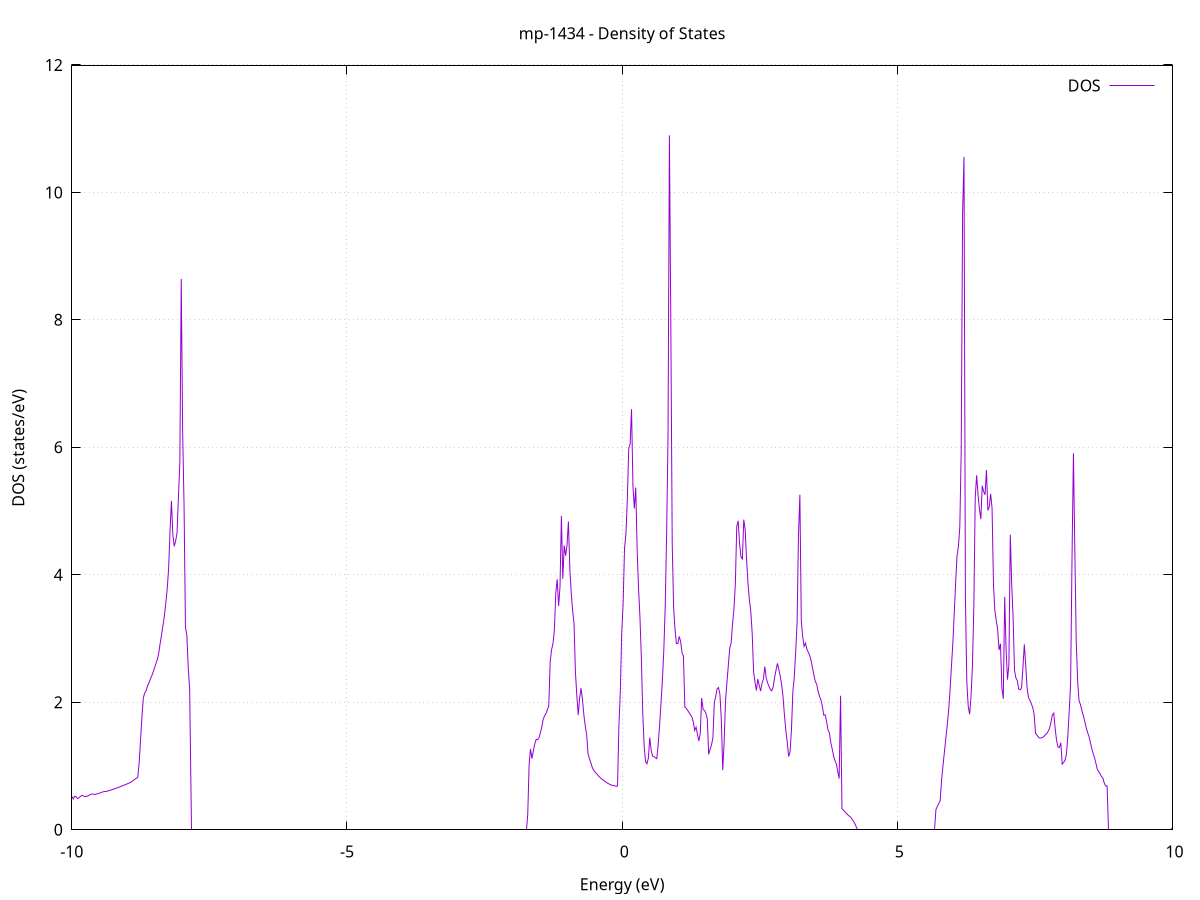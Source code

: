 set title 'mp-1434 - Density of States'
set xlabel 'Energy (eV)'
set ylabel 'DOS (states/eV)'
set grid
set xrange [-10:10]
set yrange [0:11.985]
set xzeroaxis lt -1
set terminal png size 800,600
set output 'mp-1434_dos_gnuplot.png'
plot '-' using 1:2 with lines title 'DOS'
-33.526000 0.000000
-33.500600 0.000000
-33.475100 0.000000
-33.449600 0.000000
-33.424100 0.000000
-33.398600 0.000000
-33.373100 0.000000
-33.347600 0.000000
-33.322100 0.000000
-33.296600 0.000000
-33.271200 0.000000
-33.245700 0.000000
-33.220200 0.000000
-33.194700 0.000000
-33.169200 0.000000
-33.143700 0.000000
-33.118200 0.000000
-33.092700 0.000000
-33.067200 0.000000
-33.041800 0.000000
-33.016300 0.000000
-32.990800 0.000000
-32.965300 0.000000
-32.939800 0.000000
-32.914300 0.000000
-32.888800 0.000000
-32.863300 0.000000
-32.837800 0.000000
-32.812400 0.000000
-32.786900 0.000000
-32.761400 0.000000
-32.735900 0.000000
-32.710400 0.000000
-32.684900 0.000000
-32.659400 0.000000
-32.633900 0.000000
-32.608400 0.000000
-32.582900 0.000000
-32.557500 0.000000
-32.532000 0.000000
-32.506500 0.000000
-32.481000 0.000000
-32.455500 0.000000
-32.430000 0.000000
-32.404500 0.000000
-32.379000 0.000000
-32.353500 0.000000
-32.328100 0.000000
-32.302600 0.000000
-32.277100 0.000000
-32.251600 0.000000
-32.226100 0.000000
-32.200600 0.000000
-32.175100 0.000000
-32.149600 0.000000
-32.124100 0.000000
-32.098700 0.000000
-32.073200 0.000000
-32.047700 0.000000
-32.022200 0.000000
-31.996700 0.000000
-31.971200 0.000000
-31.945700 0.000000
-31.920200 0.000000
-31.894700 0.000000
-31.869200 0.000000
-31.843800 0.000000
-31.818300 0.000000
-31.792800 0.000000
-31.767300 0.000000
-31.741800 0.000000
-31.716300 0.000000
-31.690800 0.000000
-31.665300 0.000000
-31.639800 0.000000
-31.614400 0.000000
-31.588900 0.000000
-31.563400 0.000000
-31.537900 0.000000
-31.512400 0.000000
-31.486900 0.000000
-31.461400 0.000000
-31.435900 0.000000
-31.410400 0.000000
-31.385000 0.000000
-31.359500 0.000000
-31.334000 0.000000
-31.308500 0.000000
-31.283000 0.000000
-31.257500 0.000000
-31.232000 0.000000
-31.206500 6.419400
-31.181000 11.103300
-31.155500 15.038200
-31.130100 10.944500
-31.104600 5.433100
-31.079100 4.670000
-31.053600 6.762400
-31.028100 22.093200
-31.002600 34.505200
-30.977100 48.285600
-30.951600 15.834500
-30.926100 18.675600
-30.900700 14.091800
-30.875200 12.529600
-30.849700 0.000000
-30.824200 0.000000
-30.798700 0.000000
-30.773200 0.000000
-30.747700 0.000000
-30.722200 0.000000
-30.696700 0.000000
-30.671300 0.000000
-30.645800 0.000000
-30.620300 0.000000
-30.594800 0.000000
-30.569300 0.000000
-30.543800 0.000000
-30.518300 0.000000
-30.492800 0.000000
-30.467300 0.000000
-30.441900 0.000000
-30.416400 0.000000
-30.390900 0.000000
-30.365400 0.000000
-30.339900 0.000000
-30.314400 0.000000
-30.288900 0.000000
-30.263400 0.000000
-30.237900 0.000000
-30.212400 0.000000
-30.187000 0.000000
-30.161500 0.000000
-30.136000 0.000000
-30.110500 0.000000
-30.085000 0.000000
-30.059500 0.000000
-30.034000 0.000000
-30.008500 0.000000
-29.983000 0.000000
-29.957600 0.000000
-29.932100 0.000000
-29.906600 0.000000
-29.881100 0.000000
-29.855600 0.000000
-29.830100 0.000000
-29.804600 0.000000
-29.779100 0.000000
-29.753600 0.000000
-29.728200 0.000000
-29.702700 0.000000
-29.677200 0.000000
-29.651700 0.000000
-29.626200 0.000000
-29.600700 0.000000
-29.575200 0.000000
-29.549700 0.000000
-29.524200 0.000000
-29.498700 0.000000
-29.473300 0.000000
-29.447800 0.000000
-29.422300 0.000000
-29.396800 0.000000
-29.371300 0.000000
-29.345800 0.000000
-29.320300 0.000000
-29.294800 0.000000
-29.269300 0.000000
-29.243900 0.000000
-29.218400 0.000000
-29.192900 0.000000
-29.167400 0.000000
-29.141900 0.000000
-29.116400 0.000000
-29.090900 0.000000
-29.065400 0.000000
-29.039900 0.000000
-29.014500 0.000000
-28.989000 0.000000
-28.963500 0.000000
-28.938000 0.000000
-28.912500 0.000000
-28.887000 0.000000
-28.861500 0.000000
-28.836000 0.000000
-28.810500 0.000000
-28.785000 0.000000
-28.759600 0.000000
-28.734100 0.000000
-28.708600 0.000000
-28.683100 0.000000
-28.657600 0.000000
-28.632100 0.000000
-28.606600 0.000000
-28.581100 0.000000
-28.555600 0.000000
-28.530200 0.000000
-28.504700 0.000000
-28.479200 0.000000
-28.453700 0.000000
-28.428200 0.000000
-28.402700 0.000000
-28.377200 0.000000
-28.351700 0.000000
-28.326200 0.000000
-28.300800 0.000000
-28.275300 0.000000
-28.249800 0.000000
-28.224300 0.000000
-28.198800 0.000000
-28.173300 0.000000
-28.147800 0.000000
-28.122300 0.000000
-28.096800 0.000000
-28.071400 0.000000
-28.045900 0.000000
-28.020400 0.000000
-27.994900 0.000000
-27.969400 0.000000
-27.943900 0.000000
-27.918400 0.000000
-27.892900 0.000000
-27.867400 0.000000
-27.841900 0.000000
-27.816500 0.000000
-27.791000 0.000000
-27.765500 0.000000
-27.740000 0.000000
-27.714500 0.000000
-27.689000 0.000000
-27.663500 0.000000
-27.638000 0.000000
-27.612500 0.000000
-27.587100 0.000000
-27.561600 0.000000
-27.536100 0.000000
-27.510600 0.000000
-27.485100 0.000000
-27.459600 0.000000
-27.434100 0.000000
-27.408600 0.000000
-27.383100 0.000000
-27.357700 0.000000
-27.332200 0.000000
-27.306700 0.000000
-27.281200 0.000000
-27.255700 0.000000
-27.230200 0.000000
-27.204700 0.000000
-27.179200 0.000000
-27.153700 0.000000
-27.128200 0.000000
-27.102800 0.000000
-27.077300 0.000000
-27.051800 0.000000
-27.026300 0.000000
-27.000800 0.000000
-26.975300 0.000000
-26.949800 0.000000
-26.924300 0.000000
-26.898800 0.000000
-26.873400 0.000000
-26.847900 0.000000
-26.822400 0.000000
-26.796900 0.000000
-26.771400 0.000000
-26.745900 0.000000
-26.720400 0.000000
-26.694900 0.000000
-26.669400 0.000000
-26.644000 0.000000
-26.618500 0.000000
-26.593000 0.000000
-26.567500 0.000000
-26.542000 0.000000
-26.516500 0.000000
-26.491000 0.000000
-26.465500 0.000000
-26.440000 0.000000
-26.414500 0.000000
-26.389100 0.000000
-26.363600 0.000000
-26.338100 0.000000
-26.312600 0.000000
-26.287100 0.000000
-26.261600 0.000000
-26.236100 0.000000
-26.210600 0.000000
-26.185100 0.000000
-26.159700 0.000000
-26.134200 0.000000
-26.108700 0.000000
-26.083200 0.000000
-26.057700 0.000000
-26.032200 0.000000
-26.006700 0.000000
-25.981200 0.000000
-25.955700 0.000000
-25.930300 0.000000
-25.904800 0.000000
-25.879300 0.000000
-25.853800 0.000000
-25.828300 0.000000
-25.802800 0.000000
-25.777300 0.000000
-25.751800 0.000000
-25.726300 0.000000
-25.700900 0.000000
-25.675400 0.000000
-25.649900 0.000000
-25.624400 0.000000
-25.598900 0.000000
-25.573400 0.000000
-25.547900 0.000000
-25.522400 0.000000
-25.496900 0.000000
-25.471400 0.000000
-25.446000 0.000000
-25.420500 0.000000
-25.395000 0.000000
-25.369500 0.000000
-25.344000 0.000000
-25.318500 0.000000
-25.293000 0.000000
-25.267500 0.000000
-25.242000 0.000000
-25.216600 0.000000
-25.191100 0.000000
-25.165600 0.000000
-25.140100 0.000000
-25.114600 0.000000
-25.089100 0.000000
-25.063600 0.000000
-25.038100 0.000000
-25.012600 0.000000
-24.987200 0.000000
-24.961700 0.000000
-24.936200 0.000000
-24.910700 0.000000
-24.885200 0.000000
-24.859700 0.000000
-24.834200 0.000000
-24.808700 0.000000
-24.783200 0.000000
-24.757700 0.000000
-24.732300 0.000000
-24.706800 0.000000
-24.681300 0.000000
-24.655800 0.000000
-24.630300 0.000000
-24.604800 0.000000
-24.579300 0.000000
-24.553800 0.000000
-24.528300 0.000000
-24.502900 0.000000
-24.477400 0.000000
-24.451900 0.000000
-24.426400 0.000000
-24.400900 0.000000
-24.375400 0.000000
-24.349900 0.000000
-24.324400 0.000000
-24.298900 0.000000
-24.273500 0.000000
-24.248000 0.000000
-24.222500 0.000000
-24.197000 0.000000
-24.171500 0.000000
-24.146000 0.000000
-24.120500 0.000000
-24.095000 0.000000
-24.069500 0.000000
-24.044100 0.000000
-24.018600 0.000000
-23.993100 0.000000
-23.967600 0.000000
-23.942100 0.000000
-23.916600 0.000000
-23.891100 0.000000
-23.865600 0.000000
-23.840100 0.000000
-23.814600 0.000000
-23.789200 0.000000
-23.763700 0.000000
-23.738200 0.000000
-23.712700 0.000000
-23.687200 0.000000
-23.661700 0.000000
-23.636200 0.000000
-23.610700 0.000000
-23.585200 0.000000
-23.559800 0.000000
-23.534300 0.000000
-23.508800 0.000000
-23.483300 0.000000
-23.457800 0.000000
-23.432300 0.000000
-23.406800 0.000000
-23.381300 0.000000
-23.355800 0.000000
-23.330400 0.000000
-23.304900 0.000000
-23.279400 0.000000
-23.253900 0.000000
-23.228400 0.000000
-23.202900 0.000000
-23.177400 0.000000
-23.151900 0.000000
-23.126400 0.000000
-23.100900 0.000000
-23.075500 0.000000
-23.050000 0.000000
-23.024500 0.000000
-22.999000 0.000000
-22.973500 0.000000
-22.948000 0.000000
-22.922500 0.000000
-22.897000 0.000000
-22.871500 0.000000
-22.846100 0.000000
-22.820600 0.000000
-22.795100 0.000000
-22.769600 0.000000
-22.744100 0.000000
-22.718600 0.000000
-22.693100 0.000000
-22.667600 0.000000
-22.642100 0.000000
-22.616700 0.000000
-22.591200 0.000000
-22.565700 0.000000
-22.540200 0.000000
-22.514700 0.000000
-22.489200 0.000000
-22.463700 0.000000
-22.438200 0.000000
-22.412700 0.000000
-22.387200 0.000000
-22.361800 0.000000
-22.336300 0.000000
-22.310800 0.000000
-22.285300 0.000000
-22.259800 0.000000
-22.234300 0.000000
-22.208800 0.000000
-22.183300 0.000000
-22.157800 0.000000
-22.132400 0.000000
-22.106900 0.000000
-22.081400 0.000000
-22.055900 0.000000
-22.030400 0.000000
-22.004900 0.000000
-21.979400 0.000000
-21.953900 0.000000
-21.928400 0.000000
-21.903000 0.000000
-21.877500 0.000000
-21.852000 0.000000
-21.826500 0.000000
-21.801000 0.000000
-21.775500 0.000000
-21.750000 0.000000
-21.724500 0.000000
-21.699000 0.000000
-21.673600 0.000000
-21.648100 0.000000
-21.622600 0.000000
-21.597100 0.000000
-21.571600 0.000000
-21.546100 0.000000
-21.520600 0.000000
-21.495100 0.000000
-21.469600 0.000000
-21.444100 0.000000
-21.418700 0.000000
-21.393200 0.000000
-21.367700 0.000000
-21.342200 0.000000
-21.316700 0.000000
-21.291200 0.000000
-21.265700 0.000000
-21.240200 0.000000
-21.214700 0.000000
-21.189300 0.000000
-21.163800 0.000000
-21.138300 0.000000
-21.112800 0.000000
-21.087300 0.000000
-21.061800 0.000000
-21.036300 0.000000
-21.010800 0.000000
-20.985300 0.000000
-20.959900 0.000000
-20.934400 0.000000
-20.908900 0.000000
-20.883400 0.000000
-20.857900 0.000000
-20.832400 0.000000
-20.806900 0.000000
-20.781400 0.000000
-20.755900 0.000000
-20.730400 0.000000
-20.705000 0.000000
-20.679500 0.000000
-20.654000 0.000000
-20.628500 0.000000
-20.603000 0.000000
-20.577500 0.000000
-20.552000 0.000000
-20.526500 0.000000
-20.501000 0.000000
-20.475600 0.000000
-20.450100 0.000000
-20.424600 0.000000
-20.399100 0.000000
-20.373600 0.000000
-20.348100 0.000000
-20.322600 0.000000
-20.297100 0.000000
-20.271600 0.000000
-20.246200 0.000000
-20.220700 0.000000
-20.195200 0.000000
-20.169700 0.000000
-20.144200 0.000000
-20.118700 0.000000
-20.093200 0.000000
-20.067700 0.000000
-20.042200 0.000000
-20.016700 0.000000
-19.991300 0.000000
-19.965800 0.000000
-19.940300 0.000000
-19.914800 0.000000
-19.889300 0.000000
-19.863800 0.000000
-19.838300 0.000000
-19.812800 0.000000
-19.787300 0.000000
-19.761900 0.000000
-19.736400 0.000000
-19.710900 0.000000
-19.685400 0.000000
-19.659900 0.000000
-19.634400 0.000000
-19.608900 0.000000
-19.583400 0.000000
-19.557900 0.000000
-19.532500 0.000000
-19.507000 0.000000
-19.481500 0.000000
-19.456000 0.000000
-19.430500 0.000000
-19.405000 0.000000
-19.379500 0.000000
-19.354000 0.000000
-19.328500 0.000000
-19.303100 0.000000
-19.277600 0.000000
-19.252100 0.000000
-19.226600 0.000000
-19.201100 0.000000
-19.175600 0.000000
-19.150100 0.000000
-19.124600 0.000000
-19.099100 0.000000
-19.073600 0.000000
-19.048200 0.000000
-19.022700 0.000000
-18.997200 0.000000
-18.971700 0.000000
-18.946200 0.000000
-18.920700 0.000000
-18.895200 0.000000
-18.869700 0.000000
-18.844200 0.000000
-18.818800 0.000000
-18.793300 0.000000
-18.767800 0.000000
-18.742300 0.000000
-18.716800 0.000000
-18.691300 0.000000
-18.665800 0.000000
-18.640300 0.000000
-18.614800 0.000000
-18.589400 0.000000
-18.563900 0.000000
-18.538400 0.000000
-18.512900 0.000000
-18.487400 0.000000
-18.461900 0.000000
-18.436400 0.000000
-18.410900 0.000000
-18.385400 0.000000
-18.359900 0.000000
-18.334500 0.000000
-18.309000 0.000000
-18.283500 0.000000
-18.258000 0.000000
-18.232500 0.000000
-18.207000 0.000000
-18.181500 0.000000
-18.156000 0.000000
-18.130500 0.000000
-18.105100 0.000000
-18.079600 0.000000
-18.054100 0.000000
-18.028600 0.000000
-18.003100 0.000000
-17.977600 0.000000
-17.952100 0.000000
-17.926600 0.000000
-17.901100 0.000000
-17.875700 0.000000
-17.850200 0.000000
-17.824700 0.000000
-17.799200 0.000000
-17.773700 0.000000
-17.748200 0.000000
-17.722700 0.000000
-17.697200 0.000000
-17.671700 0.000000
-17.646200 0.000000
-17.620800 0.000000
-17.595300 0.000000
-17.569800 0.000000
-17.544300 0.000000
-17.518800 0.000000
-17.493300 0.000000
-17.467800 0.000000
-17.442300 0.000000
-17.416800 0.000000
-17.391400 0.000000
-17.365900 0.000000
-17.340400 0.000000
-17.314900 0.000000
-17.289400 0.000000
-17.263900 0.000000
-17.238400 0.000000
-17.212900 0.000000
-17.187400 0.000000
-17.162000 0.000000
-17.136500 0.000000
-17.111000 0.000000
-17.085500 0.000000
-17.060000 0.000000
-17.034500 0.000000
-17.009000 0.000000
-16.983500 0.000000
-16.958000 0.000000
-16.932600 0.000000
-16.907100 0.000000
-16.881600 0.000000
-16.856100 0.000000
-16.830600 0.000000
-16.805100 0.000000
-16.779600 0.000000
-16.754100 0.000000
-16.728600 0.000000
-16.703100 0.000000
-16.677700 0.000000
-16.652200 0.000000
-16.626700 0.000000
-16.601200 0.000000
-16.575700 0.000000
-16.550200 0.000000
-16.524700 0.000000
-16.499200 0.000000
-16.473700 0.000000
-16.448300 0.000000
-16.422800 0.000000
-16.397300 0.000000
-16.371800 0.000000
-16.346300 0.000000
-16.320800 0.000000
-16.295300 0.000000
-16.269800 0.000000
-16.244300 0.000000
-16.218900 0.000000
-16.193400 0.000000
-16.167900 0.000000
-16.142400 0.000000
-16.116900 0.000000
-16.091400 0.000000
-16.065900 0.000000
-16.040400 0.000000
-16.014900 0.000000
-15.989400 0.000000
-15.964000 0.000000
-15.938500 0.000000
-15.913000 0.000000
-15.887500 0.000000
-15.862000 0.000000
-15.836500 0.000000
-15.811000 0.000000
-15.785500 0.000000
-15.760000 0.000000
-15.734600 0.000000
-15.709100 0.000000
-15.683600 0.000000
-15.658100 0.000000
-15.632600 0.000000
-15.607100 0.000000
-15.581600 0.000000
-15.556100 0.000000
-15.530600 0.000000
-15.505200 0.000000
-15.479700 0.000000
-15.454200 0.000000
-15.428700 0.000000
-15.403200 0.000000
-15.377700 0.000000
-15.352200 0.000000
-15.326700 0.000000
-15.301200 0.000000
-15.275800 0.000000
-15.250300 0.000000
-15.224800 0.000000
-15.199300 0.000000
-15.173800 0.000000
-15.148300 0.000000
-15.122800 0.000000
-15.097300 0.000000
-15.071800 0.000000
-15.046300 0.000000
-15.020900 0.000000
-14.995400 0.000000
-14.969900 0.000000
-14.944400 0.000000
-14.918900 0.000000
-14.893400 0.000000
-14.867900 0.000000
-14.842400 0.000000
-14.816900 0.000000
-14.791500 0.000000
-14.766000 0.000000
-14.740500 0.000000
-14.715000 0.000000
-14.689500 0.000000
-14.664000 0.000000
-14.638500 0.000000
-14.613000 0.000000
-14.587500 0.000000
-14.562100 0.000000
-14.536600 0.000000
-14.511100 0.000000
-14.485600 0.000000
-14.460100 0.000000
-14.434600 0.000000
-14.409100 0.000000
-14.383600 0.000000
-14.358100 0.000000
-14.332600 0.000000
-14.307200 0.000000
-14.281700 0.000000
-14.256200 0.000000
-14.230700 0.000000
-14.205200 0.000000
-14.179700 0.000000
-14.154200 0.000000
-14.128700 0.000000
-14.103200 0.000000
-14.077800 0.000000
-14.052300 0.000000
-14.026800 0.000000
-14.001300 0.000000
-13.975800 0.000000
-13.950300 0.000000
-13.924800 0.000000
-13.899300 0.000000
-13.873800 0.000000
-13.848400 0.000000
-13.822900 0.000000
-13.797400 0.000000
-13.771900 0.000000
-13.746400 0.000000
-13.720900 0.000000
-13.695400 0.000000
-13.669900 0.000000
-13.644400 0.000000
-13.618900 0.000000
-13.593500 0.000000
-13.568000 0.000000
-13.542500 0.000000
-13.517000 0.000000
-13.491500 0.000000
-13.466000 0.000000
-13.440500 0.000000
-13.415000 0.000000
-13.389500 0.000000
-13.364100 0.000000
-13.338600 0.000000
-13.313100 0.000000
-13.287600 0.000000
-13.262100 0.000000
-13.236600 0.000000
-13.211100 0.000000
-13.185600 0.000000
-13.160100 0.000000
-13.134700 0.000000
-13.109200 0.000000
-13.083700 0.000000
-13.058200 0.000000
-13.032700 0.000000
-13.007200 0.000000
-12.981700 0.000000
-12.956200 0.000000
-12.930700 0.000000
-12.905300 0.000000
-12.879800 0.000000
-12.854300 0.000000
-12.828800 0.000000
-12.803300 0.000000
-12.777800 0.000000
-12.752300 0.000000
-12.726800 0.000000
-12.701300 0.000000
-12.675800 0.000000
-12.650400 0.000000
-12.624900 0.000000
-12.599400 0.000000
-12.573900 0.000000
-12.548400 0.000000
-12.522900 0.000000
-12.497400 0.000000
-12.471900 0.000000
-12.446400 0.000000
-12.421000 0.000000
-12.395500 0.000000
-12.370000 0.000000
-12.344500 0.000000
-12.319000 0.000000
-12.293500 0.000000
-12.268000 0.000000
-12.242500 0.000000
-12.217000 0.000000
-12.191600 0.000000
-12.166100 0.000000
-12.140600 0.000000
-12.115100 0.000000
-12.089600 0.000000
-12.064100 0.000000
-12.038600 0.000000
-12.013100 0.000000
-11.987600 0.000000
-11.962100 0.000000
-11.936700 0.000000
-11.911200 0.000000
-11.885700 0.000000
-11.860200 0.000000
-11.834700 0.000000
-11.809200 0.000000
-11.783700 0.000000
-11.758200 0.000000
-11.732700 0.000000
-11.707300 0.000000
-11.681800 0.000000
-11.656300 0.000000
-11.630800 0.000000
-11.605300 0.000000
-11.579800 0.000000
-11.554300 0.000000
-11.528800 0.000000
-11.503300 0.000000
-11.477900 0.000000
-11.452400 0.000000
-11.426900 0.000000
-11.401400 0.000000
-11.375900 0.000000
-11.350400 0.000000
-11.324900 0.000000
-11.299400 0.000000
-11.273900 0.000000
-11.248400 0.000000
-11.223000 0.000000
-11.197500 0.000000
-11.172000 0.000000
-11.146500 0.000000
-11.121000 0.000000
-11.095500 0.000000
-11.070000 0.000000
-11.044500 0.000000
-11.019000 0.000000
-10.993600 0.000000
-10.968100 0.000000
-10.942600 0.000000
-10.917100 0.000000
-10.891600 0.000000
-10.866100 0.000000
-10.840600 0.000000
-10.815100 0.000000
-10.789600 0.000000
-10.764200 0.000000
-10.738700 0.000000
-10.713200 0.000000
-10.687700 0.000000
-10.662200 0.000000
-10.636700 0.000000
-10.611200 0.000000
-10.585700 0.000000
-10.560200 0.000000
-10.534800 0.000000
-10.509300 0.000000
-10.483800 0.000000
-10.458300 0.000000
-10.432800 0.000000
-10.407300 0.000000
-10.381800 0.000000
-10.356300 0.000000
-10.330800 0.000000
-10.305300 0.000000
-10.279900 0.000000
-10.254400 0.000000
-10.228900 0.000000
-10.203400 0.000000
-10.177900 0.000000
-10.152400 0.000000
-10.126900 0.000000
-10.101400 0.000000
-10.075900 0.000000
-10.050500 0.109000
-10.025000 0.401600
-9.999500 0.522300
-9.974000 0.483700
-9.948500 0.525700
-9.923000 0.518500
-9.897500 0.491600
-9.872000 0.500500
-9.846500 0.519400
-9.821100 0.538400
-9.795600 0.534500
-9.770100 0.522200
-9.744600 0.522900
-9.719100 0.528000
-9.693600 0.538400
-9.668100 0.549700
-9.642600 0.560700
-9.617100 0.561000
-9.591600 0.554900
-9.566200 0.557800
-9.540700 0.563700
-9.515200 0.569600
-9.489700 0.576600
-9.464200 0.585100
-9.438700 0.593700
-9.413200 0.599700
-9.387700 0.600900
-9.362200 0.604700
-9.336800 0.609800
-9.311300 0.616900
-9.285800 0.624200
-9.260300 0.631600
-9.234800 0.639000
-9.209300 0.646800
-9.183800 0.655000
-9.158300 0.663000
-9.132800 0.671300
-9.107400 0.679900
-9.081900 0.688700
-9.056400 0.697600
-9.030900 0.706900
-9.005400 0.716200
-8.979900 0.725500
-8.954400 0.734800
-8.928900 0.744200
-8.903400 0.759900
-8.877900 0.778100
-8.852500 0.793700
-8.827000 0.808000
-8.801500 0.822400
-8.776000 1.050200
-8.750500 1.413300
-8.725000 1.776300
-8.699500 2.072800
-8.674000 2.148100
-8.648500 2.185800
-8.623100 2.257600
-8.597600 2.305700
-8.572100 2.366700
-8.546600 2.415600
-8.521100 2.476600
-8.495600 2.544900
-8.470100 2.611200
-8.444600 2.672400
-8.419100 2.778000
-8.393700 2.928600
-8.368200 3.064100
-8.342700 3.207400
-8.317200 3.359600
-8.291700 3.555000
-8.266200 3.778800
-8.240700 4.094900
-8.215200 4.682800
-8.189700 5.161000
-8.164300 4.632900
-8.138800 4.446500
-8.113300 4.528800
-8.087800 4.655600
-8.062300 5.218200
-8.036800 5.747300
-8.011300 8.643100
-7.985800 6.256200
-7.960300 5.100100
-7.934800 3.172300
-7.909400 3.052200
-7.883900 2.537100
-7.858400 2.198200
-7.832900 0.000000
-7.807400 0.000000
-7.781900 0.000000
-7.756400 0.000000
-7.730900 0.000000
-7.705400 0.000000
-7.680000 0.000000
-7.654500 0.000000
-7.629000 0.000000
-7.603500 0.000000
-7.578000 0.000000
-7.552500 0.000000
-7.527000 0.000000
-7.501500 0.000000
-7.476000 0.000000
-7.450600 0.000000
-7.425100 0.000000
-7.399600 0.000000
-7.374100 0.000000
-7.348600 0.000000
-7.323100 0.000000
-7.297600 0.000000
-7.272100 0.000000
-7.246600 0.000000
-7.221100 0.000000
-7.195700 0.000000
-7.170200 0.000000
-7.144700 0.000000
-7.119200 0.000000
-7.093700 0.000000
-7.068200 0.000000
-7.042700 0.000000
-7.017200 0.000000
-6.991700 0.000000
-6.966300 0.000000
-6.940800 0.000000
-6.915300 0.000000
-6.889800 0.000000
-6.864300 0.000000
-6.838800 0.000000
-6.813300 0.000000
-6.787800 0.000000
-6.762300 0.000000
-6.736900 0.000000
-6.711400 0.000000
-6.685900 0.000000
-6.660400 0.000000
-6.634900 0.000000
-6.609400 0.000000
-6.583900 0.000000
-6.558400 0.000000
-6.532900 0.000000
-6.507500 0.000000
-6.482000 0.000000
-6.456500 0.000000
-6.431000 0.000000
-6.405500 0.000000
-6.380000 0.000000
-6.354500 0.000000
-6.329000 0.000000
-6.303500 0.000000
-6.278000 0.000000
-6.252600 0.000000
-6.227100 0.000000
-6.201600 0.000000
-6.176100 0.000000
-6.150600 0.000000
-6.125100 0.000000
-6.099600 0.000000
-6.074100 0.000000
-6.048600 0.000000
-6.023200 0.000000
-5.997700 0.000000
-5.972200 0.000000
-5.946700 0.000000
-5.921200 0.000000
-5.895700 0.000000
-5.870200 0.000000
-5.844700 0.000000
-5.819200 0.000000
-5.793800 0.000000
-5.768300 0.000000
-5.742800 0.000000
-5.717300 0.000000
-5.691800 0.000000
-5.666300 0.000000
-5.640800 0.000000
-5.615300 0.000000
-5.589800 0.000000
-5.564300 0.000000
-5.538900 0.000000
-5.513400 0.000000
-5.487900 0.000000
-5.462400 0.000000
-5.436900 0.000000
-5.411400 0.000000
-5.385900 0.000000
-5.360400 0.000000
-5.334900 0.000000
-5.309500 0.000000
-5.284000 0.000000
-5.258500 0.000000
-5.233000 0.000000
-5.207500 0.000000
-5.182000 0.000000
-5.156500 0.000000
-5.131000 0.000000
-5.105500 0.000000
-5.080100 0.000000
-5.054600 0.000000
-5.029100 0.000000
-5.003600 0.000000
-4.978100 0.000000
-4.952600 0.000000
-4.927100 0.000000
-4.901600 0.000000
-4.876100 0.000000
-4.850600 0.000000
-4.825200 0.000000
-4.799700 0.000000
-4.774200 0.000000
-4.748700 0.000000
-4.723200 0.000000
-4.697700 0.000000
-4.672200 0.000000
-4.646700 0.000000
-4.621200 0.000000
-4.595800 0.000000
-4.570300 0.000000
-4.544800 0.000000
-4.519300 0.000000
-4.493800 0.000000
-4.468300 0.000000
-4.442800 0.000000
-4.417300 0.000000
-4.391800 0.000000
-4.366400 0.000000
-4.340900 0.000000
-4.315400 0.000000
-4.289900 0.000000
-4.264400 0.000000
-4.238900 0.000000
-4.213400 0.000000
-4.187900 0.000000
-4.162400 0.000000
-4.137000 0.000000
-4.111500 0.000000
-4.086000 0.000000
-4.060500 0.000000
-4.035000 0.000000
-4.009500 0.000000
-3.984000 0.000000
-3.958500 0.000000
-3.933000 0.000000
-3.907500 0.000000
-3.882100 0.000000
-3.856600 0.000000
-3.831100 0.000000
-3.805600 0.000000
-3.780100 0.000000
-3.754600 0.000000
-3.729100 0.000000
-3.703600 0.000000
-3.678100 0.000000
-3.652700 0.000000
-3.627200 0.000000
-3.601700 0.000000
-3.576200 0.000000
-3.550700 0.000000
-3.525200 0.000000
-3.499700 0.000000
-3.474200 0.000000
-3.448700 0.000000
-3.423300 0.000000
-3.397800 0.000000
-3.372300 0.000000
-3.346800 0.000000
-3.321300 0.000000
-3.295800 0.000000
-3.270300 0.000000
-3.244800 0.000000
-3.219300 0.000000
-3.193800 0.000000
-3.168400 0.000000
-3.142900 0.000000
-3.117400 0.000000
-3.091900 0.000000
-3.066400 0.000000
-3.040900 0.000000
-3.015400 0.000000
-2.989900 0.000000
-2.964400 0.000000
-2.939000 0.000000
-2.913500 0.000000
-2.888000 0.000000
-2.862500 0.000000
-2.837000 0.000000
-2.811500 0.000000
-2.786000 0.000000
-2.760500 0.000000
-2.735000 0.000000
-2.709600 0.000000
-2.684100 0.000000
-2.658600 0.000000
-2.633100 0.000000
-2.607600 0.000000
-2.582100 0.000000
-2.556600 0.000000
-2.531100 0.000000
-2.505600 0.000000
-2.480100 0.000000
-2.454700 0.000000
-2.429200 0.000000
-2.403700 0.000000
-2.378200 0.000000
-2.352700 0.000000
-2.327200 0.000000
-2.301700 0.000000
-2.276200 0.000000
-2.250700 0.000000
-2.225300 0.000000
-2.199800 0.000000
-2.174300 0.000000
-2.148800 0.000000
-2.123300 0.000000
-2.097800 0.000000
-2.072300 0.000000
-2.046800 0.000000
-2.021300 0.000000
-1.995900 0.000000
-1.970400 0.000000
-1.944900 0.000000
-1.919400 0.000000
-1.893900 0.000000
-1.868400 0.000000
-1.842900 0.000000
-1.817400 0.000000
-1.791900 0.000000
-1.766500 0.000000
-1.741000 0.000000
-1.715500 0.233800
-1.690000 1.033300
-1.664500 1.266200
-1.639000 1.116100
-1.613500 1.231500
-1.588000 1.347300
-1.562500 1.417600
-1.537000 1.413600
-1.511600 1.441900
-1.486100 1.519900
-1.460600 1.609100
-1.435100 1.730300
-1.409600 1.789000
-1.384100 1.823400
-1.358600 1.882000
-1.333100 1.944300
-1.307600 2.630900
-1.282200 2.827100
-1.256700 2.920700
-1.231200 3.134600
-1.205700 3.711000
-1.180200 3.929600
-1.154700 3.512300
-1.129200 3.808600
-1.103700 4.925100
-1.078200 3.936200
-1.052800 4.458800
-1.027300 4.300400
-1.001800 4.463500
-0.976300 4.836600
-0.950800 4.101100
-0.925300 3.718400
-0.899800 3.435400
-0.874300 3.245400
-0.848800 2.471400
-0.823300 2.105700
-0.797900 1.800600
-0.772400 2.063300
-0.746900 2.221900
-0.721400 2.043100
-0.695900 1.807900
-0.670400 1.626100
-0.644900 1.491600
-0.619400 1.187500
-0.593900 1.115800
-0.568500 1.052600
-0.543000 0.976900
-0.517500 0.935900
-0.492000 0.906900
-0.466500 0.881000
-0.441000 0.855600
-0.415500 0.831900
-0.390000 0.811300
-0.364500 0.793500
-0.339100 0.776800
-0.313600 0.760200
-0.288100 0.744300
-0.262600 0.730200
-0.237100 0.717900
-0.211600 0.706800
-0.186100 0.698900
-0.160600 0.696200
-0.135100 0.689700
-0.109600 0.684900
-0.084200 0.685500
-0.058700 1.634400
-0.033200 2.173000
-0.007700 3.090900
0.017800 3.553000
0.043300 4.414900
0.068800 4.639500
0.094300 5.181000
0.119800 5.986700
0.145200 6.053700
0.170700 6.599600
0.196200 5.397000
0.221700 5.040600
0.247200 5.369600
0.272700 4.392100
0.298200 3.784400
0.323700 3.338700
0.349200 2.690800
0.374600 1.829500
0.400100 1.315400
0.425600 1.065500
0.451100 1.035200
0.476600 1.125300
0.502100 1.445900
0.527600 1.244500
0.553100 1.156600
0.578600 1.149000
0.604000 1.130400
0.629500 1.115400
0.655000 1.340800
0.680500 1.634200
0.706000 1.987700
0.731500 2.344800
0.757000 2.816100
0.782500 3.498500
0.808000 4.633700
0.833500 6.143800
0.858900 10.895700
0.884400 7.940100
0.909900 4.490700
0.935400 3.483300
0.960900 3.138600
0.986400 2.921300
1.011900 2.920800
1.037400 3.033700
1.062900 2.951000
1.088300 2.779700
1.113800 2.722200
1.139300 1.927700
1.164800 1.906900
1.190300 1.873800
1.215800 1.839500
1.241300 1.805700
1.266800 1.771400
1.292300 1.694500
1.317700 1.558300
1.343200 1.609900
1.368700 1.494200
1.394200 1.391500
1.419700 1.514700
1.445200 2.067300
1.470700 1.889800
1.496200 1.871500
1.521700 1.830700
1.547200 1.736200
1.572600 1.182600
1.598100 1.262000
1.623600 1.331200
1.649100 1.443300
1.674600 1.990700
1.700100 2.094500
1.725600 2.211700
1.751100 2.232400
1.776600 2.126600
1.802000 1.733000
1.827500 0.935300
1.853000 1.377300
1.878500 2.024600
1.904000 2.307500
1.929500 2.582300
1.955000 2.851200
1.980500 2.932200
2.006000 3.237000
2.031400 3.460300
2.056900 3.860400
2.082400 4.760400
2.107900 4.848800
2.133400 4.491700
2.158900 4.280000
2.184400 4.246600
2.209900 4.866500
2.235400 4.709600
2.260900 4.245800
2.286300 3.872700
2.311800 3.610000
2.337300 3.431400
2.362800 3.084500
2.388300 2.480500
2.413800 2.317200
2.439300 2.185600
2.464800 2.365100
2.490300 2.265600
2.515700 2.176900
2.541200 2.300300
2.566700 2.364500
2.592200 2.561100
2.617700 2.381300
2.643200 2.304100
2.668700 2.248400
2.694200 2.197600
2.719700 2.180600
2.745100 2.248200
2.770600 2.391600
2.796100 2.504700
2.821600 2.610500
2.847100 2.515700
2.872600 2.409700
2.898100 2.279000
2.923600 2.082600
2.949100 1.798400
2.974500 1.557000
3.000000 1.372800
3.025500 1.149500
3.051000 1.226200
3.076500 1.568800
3.102000 2.169800
3.127500 2.394300
3.153000 2.792900
3.178500 3.236000
3.204000 4.624900
3.229400 5.255600
3.254900 3.281400
3.280400 3.035700
3.305900 2.877500
3.331400 2.928400
3.356900 2.833200
3.382400 2.785300
3.407900 2.737800
3.433400 2.652700
3.458800 2.541100
3.484300 2.425600
3.509800 2.329100
3.535300 2.280900
3.560800 2.173600
3.586300 2.091800
3.611800 2.037300
3.637300 1.940900
3.662800 1.798200
3.688200 1.804600
3.713700 1.705100
3.739200 1.571600
3.764700 1.520700
3.790200 1.371200
3.815700 1.273400
3.841200 1.161700
3.866700 1.086200
3.892200 1.032600
3.917700 0.914300
3.943100 0.804300
3.968600 2.103400
3.994100 0.334800
4.019600 0.308400
4.045100 0.283100
4.070600 0.260200
4.096100 0.237700
4.121600 0.218400
4.147100 0.202200
4.172500 0.173900
4.198000 0.139700
4.223500 0.104600
4.249000 0.056100
4.274500 0.000000
4.300000 0.000000
4.325500 0.000000
4.351000 0.000000
4.376500 0.000000
4.401900 0.000000
4.427400 0.000000
4.452900 0.000000
4.478400 0.000000
4.503900 0.000000
4.529400 0.000000
4.554900 0.000000
4.580400 0.000000
4.605900 0.000000
4.631300 0.000000
4.656800 0.000000
4.682300 0.000000
4.707800 0.000000
4.733300 0.000000
4.758800 0.000000
4.784300 0.000000
4.809800 0.000000
4.835300 0.000000
4.860800 0.000000
4.886200 0.000000
4.911700 0.000000
4.937200 0.000000
4.962700 0.000000
4.988200 0.000000
5.013700 0.000000
5.039200 0.000000
5.064700 0.000000
5.090200 0.000000
5.115600 0.000000
5.141100 0.000000
5.166600 0.000000
5.192100 0.000000
5.217600 0.000000
5.243100 0.000000
5.268600 0.000000
5.294100 0.000000
5.319600 0.000000
5.345000 0.000000
5.370500 0.000000
5.396000 0.000000
5.421500 0.000000
5.447000 0.000000
5.472500 0.000000
5.498000 0.000000
5.523500 0.000000
5.549000 0.000000
5.574500 0.000000
5.599900 0.000000
5.625400 0.000000
5.650900 0.000000
5.676400 0.000000
5.701900 0.320400
5.727400 0.366300
5.752900 0.412200
5.778400 0.458100
5.803900 0.775900
5.829300 1.000200
5.854800 1.213900
5.880300 1.424600
5.905800 1.634400
5.931300 1.857600
5.956800 2.167800
5.982300 2.549700
6.007800 2.909400
6.033300 3.374500
6.058700 3.858200
6.084200 4.292000
6.109700 4.441200
6.135200 4.746400
6.160700 5.934300
6.186200 9.673500
6.211700 10.556600
6.237200 3.630900
6.262700 2.317200
6.288200 1.938200
6.313600 1.812600
6.339100 2.086200
6.364600 2.568700
6.390100 3.492900
6.415600 5.212300
6.441100 5.561500
6.466600 5.259000
6.492100 5.031200
6.517600 4.874000
6.543000 5.397700
6.568500 5.306100
6.594000 5.256800
6.619500 5.644500
6.645000 5.010700
6.670500 5.068700
6.696000 5.270600
6.721500 5.045500
6.747000 3.857900
6.772400 3.434000
6.797900 3.284600
6.823400 3.138600
6.848900 2.820600
6.874400 2.918300
6.899900 2.224800
6.925400 2.056800
6.950900 3.654500
6.976400 2.824100
7.001800 2.354200
7.027300 2.586500
7.052800 4.629300
7.078300 3.848600
7.103800 3.338700
7.129300 2.499400
7.154800 2.380600
7.180300 2.340300
7.205800 2.205700
7.231300 2.197400
7.256700 2.224100
7.282200 2.541900
7.307700 2.908500
7.333200 2.576800
7.358700 2.220100
7.384200 2.073200
7.409700 2.031900
7.435200 1.977000
7.460700 1.917200
7.486100 1.811200
7.511600 1.513800
7.537100 1.484200
7.562600 1.454900
7.588100 1.438900
7.613600 1.439700
7.639100 1.449200
7.664600 1.465200
7.690100 1.491200
7.715500 1.511300
7.741000 1.546400
7.766500 1.593700
7.792000 1.691300
7.817500 1.801900
7.843000 1.831100
7.868500 1.586000
7.894000 1.400700
7.919500 1.298800
7.945000 1.291500
7.970400 1.364000
7.995900 1.030000
8.021400 1.055500
8.046900 1.090700
8.072400 1.182400
8.097900 1.468200
8.123400 1.857700
8.148900 2.303400
8.174400 4.270100
8.199800 5.908800
8.225300 4.383900
8.250800 2.958900
8.276300 2.336300
8.301800 2.028600
8.327300 1.964900
8.352800 1.872800
8.378300 1.794300
8.403800 1.708900
8.429200 1.609300
8.454700 1.533000
8.480200 1.471400
8.505700 1.379700
8.531200 1.279000
8.556700 1.201600
8.582200 1.132500
8.607700 1.044800
8.633200 0.951000
8.658700 0.913100
8.684100 0.879000
8.709600 0.835300
8.735100 0.810700
8.760600 0.731600
8.786100 0.686800
8.811600 0.689700
8.837100 0.000000
8.862600 0.000000
8.888100 0.000000
8.913500 0.000000
8.939000 0.000000
8.964500 0.000000
8.990000 0.000000
9.015500 0.000000
9.041000 0.000000
9.066500 0.000000
9.092000 0.000000
9.117500 0.000000
9.142900 0.000000
9.168400 0.000000
9.193900 0.000000
9.219400 0.000000
9.244900 0.000000
9.270400 0.000000
9.295900 0.000000
9.321400 0.000000
9.346900 0.000000
9.372300 0.000000
9.397800 0.000000
9.423300 0.000000
9.448800 0.000000
9.474300 0.000000
9.499800 0.000000
9.525300 0.000000
9.550800 0.000000
9.576300 0.000000
9.601800 0.000000
9.627200 0.000000
9.652700 0.000000
9.678200 0.000000
9.703700 0.000000
9.729200 0.000000
9.754700 0.000000
9.780200 0.000000
9.805700 0.000000
9.831200 0.000000
9.856600 0.000000
9.882100 0.000000
9.907600 0.000000
9.933100 0.000000
9.958600 0.000000
9.984100 0.012600
10.009600 0.055400
10.035100 0.114700
10.060600 0.190900
10.086000 0.257400
10.111500 0.281500
10.137000 0.300800
10.162500 0.326400
10.188000 0.346400
10.213500 0.376200
10.239000 0.409600
10.264500 0.444700
10.290000 0.481200
10.315500 0.519400
10.340900 0.545000
10.366400 0.577300
10.391900 0.621300
10.417400 0.664300
10.442900 0.699300
10.468400 0.723900
10.493900 0.731400
10.519400 0.731200
10.544900 0.733500
10.570300 0.740900
10.595800 0.761600
10.621300 0.783200
10.646800 0.804900
10.672300 0.825500
10.697800 0.836800
10.723300 0.847700
10.748800 0.854900
10.774300 0.863600
10.799700 0.878100
10.825200 0.896300
10.850700 0.915100
10.876200 0.938700
10.901700 0.963700
10.927200 0.991500
10.952700 1.022100
10.978200 1.058900
11.003700 1.133200
11.029200 1.229400
11.054600 1.230000
11.080100 1.267700
11.105600 1.293700
11.131100 1.288900
11.156600 1.321100
11.182100 1.430600
11.207600 1.159900
11.233100 1.097100
11.258600 1.079600
11.284000 1.072600
11.309500 1.079800
11.335000 1.100600
11.360500 1.161100
11.386000 1.239900
11.411500 1.302500
11.437000 1.349800
11.462500 1.353400
11.488000 1.362600
11.513400 1.397300
11.538900 1.371700
11.564400 1.382800
11.589900 1.393000
11.615400 1.405400
11.640900 1.422100
11.666400 1.464000
11.691900 1.578400
11.717400 1.717400
11.742800 1.922000
11.768300 2.042600
11.793800 2.172600
11.819300 2.278200
11.844800 2.341900
11.870300 2.376100
11.895800 2.431000
11.921300 2.510000
11.946800 2.548100
11.972300 2.520800
11.997700 2.428500
12.023200 2.315800
12.048700 2.259800
12.074200 2.249100
12.099700 2.189900
12.125200 2.212000
12.150700 2.232600
12.176200 2.181600
12.201700 2.144700
12.227100 2.113700
12.252600 2.117900
12.278100 2.077900
12.303600 2.081700
12.329100 2.108800
12.354600 2.267800
12.380100 2.400600
12.405600 2.615500
12.431100 3.113000
12.456500 3.198100
12.482000 3.185400
12.507500 3.194600
12.533000 2.916800
12.558500 2.674600
12.584000 2.496300
12.609500 2.338900
12.635000 2.252600
12.660500 2.178300
12.686000 2.103100
12.711400 2.057500
12.736900 2.016400
12.762400 1.940700
12.787900 1.886100
12.813400 1.843500
12.838900 1.802600
12.864400 1.757600
12.889900 1.714400
12.915400 1.662600
12.940800 1.584400
12.966300 1.562300
12.991800 1.621300
13.017300 1.691900
13.042800 1.776400
13.068300 1.833200
13.093800 1.625000
13.119300 1.675200
13.144800 1.768400
13.170200 1.933200
13.195700 2.175500
13.221200 2.239000
13.246700 2.128200
13.272200 2.080600
13.297700 2.057300
13.323200 2.047600
13.348700 2.049100
13.374200 2.088100
13.399600 2.153800
13.425100 2.284200
13.450600 2.424800
13.476100 2.472000
13.501600 2.463500
13.527100 2.605300
13.552600 2.734100
13.578100 2.649100
13.603600 2.692500
13.629100 2.656800
13.654500 2.546500
13.680000 2.456100
13.705500 2.426400
13.731000 2.437000
13.756500 2.216000
13.782000 2.158300
13.807500 2.527600
13.833000 2.660100
13.858500 2.698100
13.883900 2.731500
13.909400 2.794300
13.934900 2.967200
13.960400 3.020400
13.985900 3.140400
14.011400 3.306800
14.036900 3.067400
14.062400 2.618200
14.087900 2.549900
14.113300 2.748600
14.138800 2.563500
14.164300 2.441500
14.189800 2.431600
14.215300 2.646100
14.240800 2.639300
14.266300 2.440200
14.291800 2.318000
14.317300 2.083400
14.342800 1.817800
14.368200 1.628700
14.393700 1.191500
14.419200 0.963300
14.444700 0.721700
14.470200 0.544600
14.495700 0.479400
14.521200 0.458300
14.546700 0.444000
14.572200 0.430200
14.597600 0.417200
14.623100 0.406200
14.648600 0.403400
14.674100 0.394700
14.699600 0.379400
14.725100 0.368400
14.750600 0.362600
14.776100 0.354600
14.801600 0.345400
14.827000 0.335700
14.852500 0.334600
14.878000 0.337500
14.903500 0.281900
14.929000 0.213300
14.954500 0.138000
14.980000 0.071100
15.005500 0.041200
15.031000 0.025400
15.056500 0.013800
15.081900 0.005800
15.107400 0.001200
15.132900 0.000000
15.158400 0.000000
15.183900 0.000000
15.209400 0.000000
15.234900 0.000000
15.260400 0.000000
15.285900 0.000000
15.311300 0.000000
15.336800 0.000000
15.362300 0.000000
15.387800 0.000000
15.413300 0.000000
15.438800 0.000000
15.464300 0.000000
15.489800 0.000000
15.515300 0.000000
15.540700 0.000000
15.566200 0.000000
15.591700 0.000000
15.617200 0.000000
15.642700 0.000000
15.668200 0.000000
15.693700 0.000000
15.719200 0.000000
15.744700 0.000000
15.770100 0.000000
15.795600 0.000000
15.821100 0.000000
15.846600 0.000000
15.872100 0.000000
15.897600 0.000000
15.923100 0.000000
15.948600 0.000000
15.974100 0.000000
15.999600 0.000000
16.025000 0.000000
16.050500 0.000000
16.076000 0.000000
16.101500 0.000000
16.127000 0.000000
16.152500 0.000000
16.178000 0.000000
16.203500 0.000000
16.229000 0.000000
16.254400 0.000000
16.279900 0.000000
16.305400 0.000000
16.330900 0.000000
16.356400 0.000000
16.381900 0.000000
16.407400 0.000000
16.432900 0.000000
16.458400 0.000000
16.483800 0.000000
16.509300 0.000000
16.534800 0.000000
16.560300 0.000000
16.585800 0.000000
16.611300 0.000000
16.636800 0.000000
16.662300 0.000000
16.687800 0.000000
16.713300 0.000000
16.738700 0.000000
16.764200 0.000000
16.789700 0.000000
16.815200 0.000000
16.840700 0.000000
16.866200 0.000000
16.891700 0.000000
16.917200 0.000000
16.942700 0.000000
16.968100 0.000000
16.993600 0.000000
17.019100 0.000000
17.044600 0.000000
17.070100 0.000000
17.095600 0.000000
17.121100 0.000000
17.146600 0.000000
17.172100 0.000000
17.197500 0.000000
17.223000 0.000000
17.248500 0.000000
17.274000 0.000000
17.299500 0.000000
17.325000 0.000000
17.350500 0.000000
17.376000 0.000000
17.401500 0.000000
17.427000 0.000000
17.452400 0.000000
e
